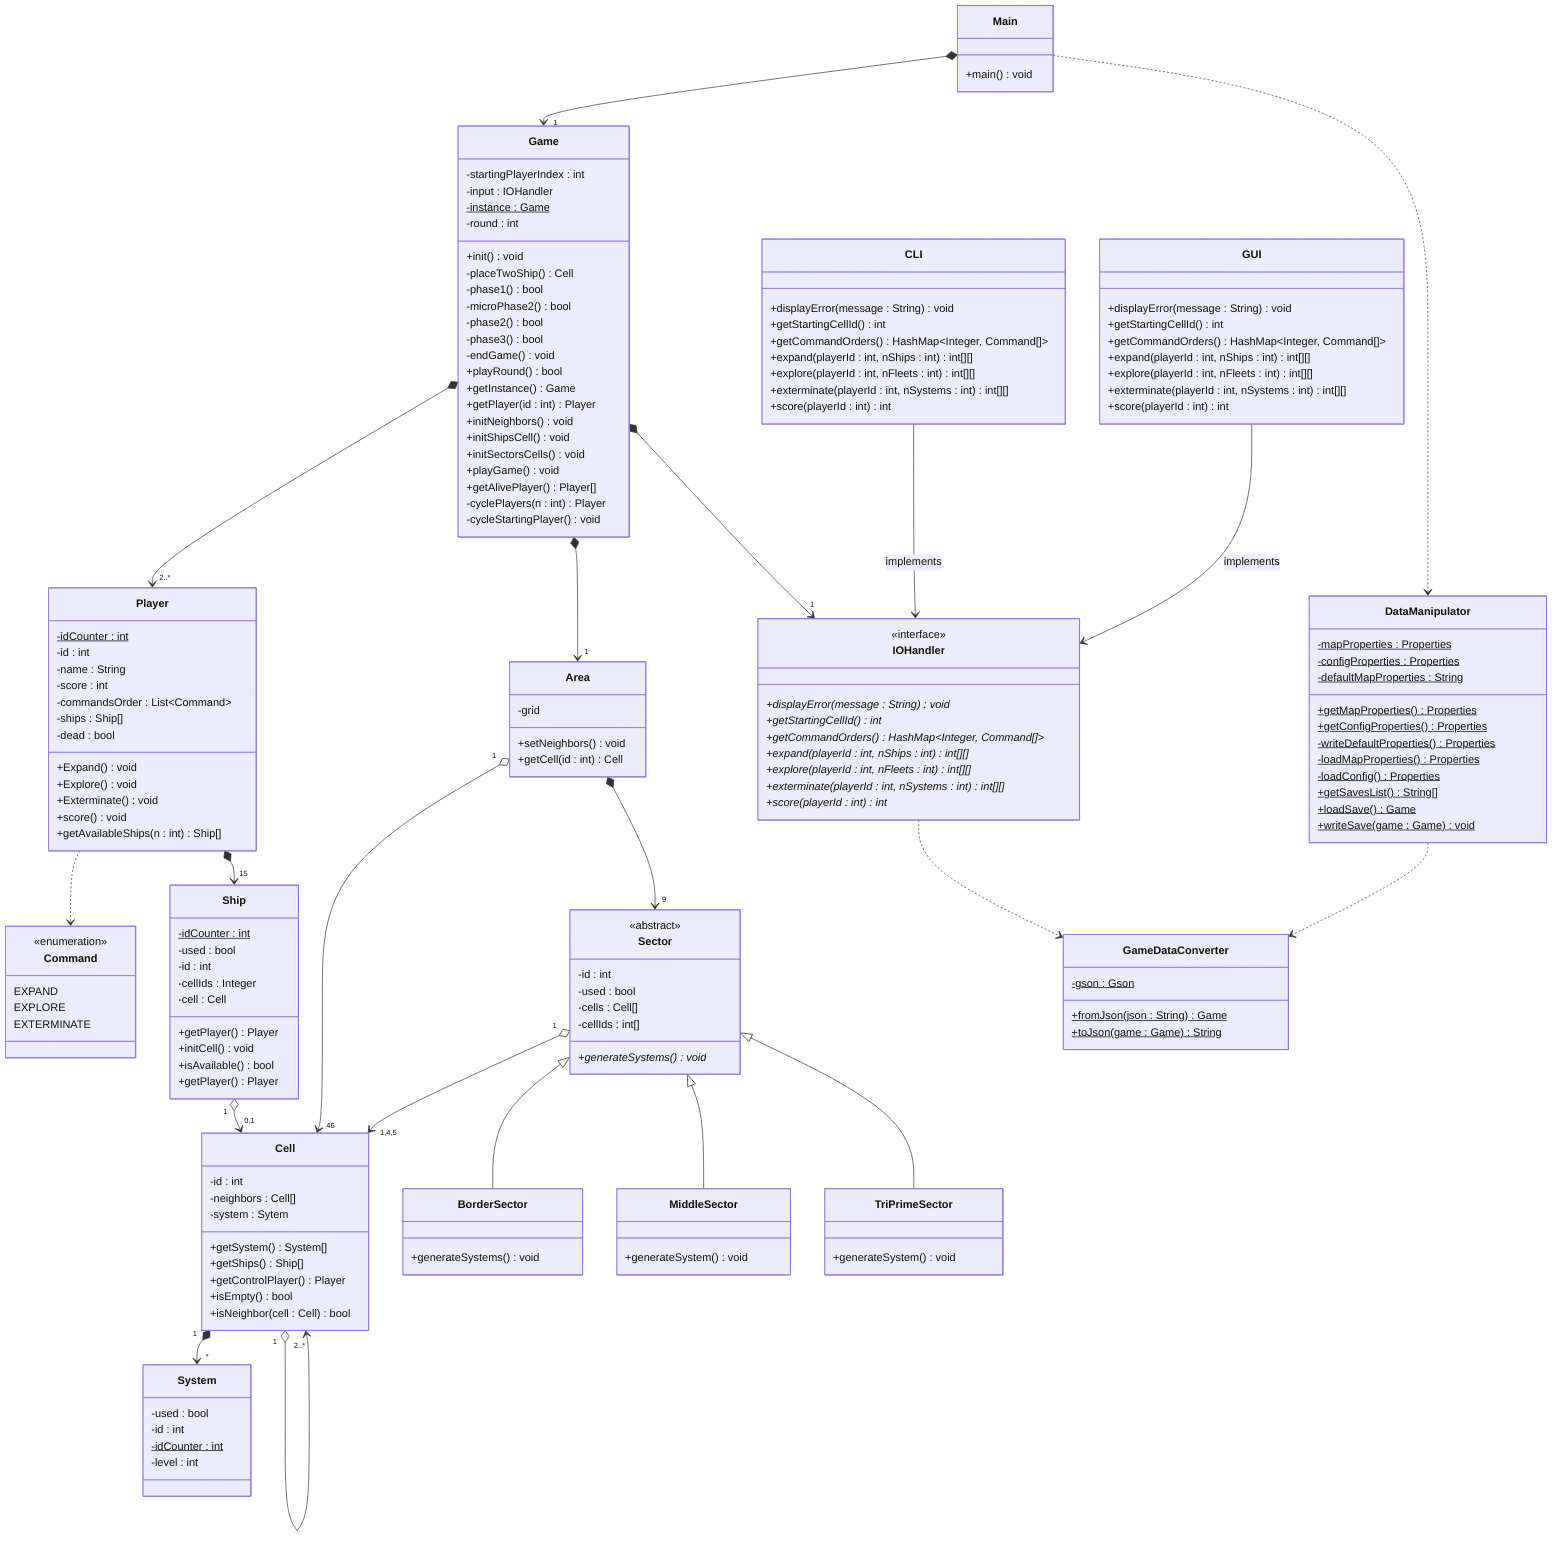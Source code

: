 classDiagram
    class Main {
        +main() void
    }

    class Game {
        -startingPlayerIndex : int
        -input : IOHandler
        -instance : Game$
        -round : int
        +init() void
        -placeTwoShip() Cell
        -phase1() bool
        -microPhase2() bool
        -phase2() bool
        -phase3() bool
        -endGame() void
        +playRound() bool
        +getInstance() Game
        +getPlayer(id : int) Player
        +initNeighbors() void
        +initShipsCell() void
        +initSectorsCells() void
        +playGame() void
        +getAlivePlayer() Player[]
        -cyclePlayers(n : int) Player
        -cycleStartingPlayer() void
    }
    class Player {
        -idCounter : int$
        -id : int
        -name : String
        -score : int
        -commandsOrder : List~Command~
        -ships : Ship[]
        -dead : bool
        +Expand() void
        +Explore() void
        +Exterminate() void
        +score() void
        +getAvailableShips(n : int) Ship[]
    }
    class Command{
        <<enumeration>>
        EXPAND
        EXPLORE
        EXTERMINATE
    }
    Player ..> Command
    class Area {
        -grid
        +setNeighbors() void
        +getCell(id : int) Cell
    }
    class Sector {
        <<abstract>>
        -id : int
        -used : bool
        -cells : Cell[]
        -cellIds : int[]
        +generateSystems() void*
    }
    class BorderSector {
        +generateSystems() void
    }
    class MiddleSector {
        +generateSystem() void
    }
    class TriPrimeSector {
        +generateSystem() void
    }
    class System {
        -used : bool
        -id : int
        -idCounter : int$
        -level : int
    }
    class Ship {
        -idCounter : int$
        -used : bool
        -id : int
        -cellIds : Integer
        -cell : Cell
        +getPlayer() Player
        +initCell() void
        +isAvailable() bool
        +getPlayer() Player
    }
    class Cell {
        -id : int
        -neighbors : Cell[]
        -system : Sytem
        +getSystem() System[]
        +getShips() Ship[]
        +getControlPlayer() Player
        +isEmpty() bool
        +isNeighbor(cell : Cell) bool
    }

    Game *--> "2..*" Player
    Game *--> "1" Area
    Main *--> "1" Game
    Area "1" o--> "46" Cell
    Sector "1" o--> "1,4,5" Cell
    Sector <|-- BorderSector
    Sector <|-- MiddleSector
    Sector <|-- TriPrimeSector
    Cell "1" *--> "*" System
    Player *--> "15" Ship
    Area *--> "9" Sector
    Ship "1" o--> "0,1" Cell
    Cell "1" o--> "2..*" Cell

    class IOHandler {
        <<interface>>
        +displayError(message : String) void*
        +getStartingCellId() int*
        +getCommandOrders() HashMap~Integer, Command[]~*
        +expand(playerId : int, nShips : int) int[][]*
        %% [[CellId, nShips], ...]
        +explore(playerId : int, nFleets : int) int[][]*
        %% [[CellId, ship1Id, ship2Id, ...], ...]
        +exterminate(playerId : int, nSystems : int) int[][]*
        %% [[SystemId, ship1Id, ship2Id, ...], ...]
        +score(playerId : int) int*
    }


    class GameDataConverter {
        +fromJson(json : String) Game$
        +toJson(game : Game) String$
        -gson : Gson$
    }
    class DataManipulator {
        -mapProperties : Properties$
        -configProperties : Properties$
        +getMapProperties() Properties$
        +getConfigProperties() Properties$
        -defaultMapProperties : String$
        -writeDefaultProperties() Properties$
        -loadMapProperties() Properties$
        -loadConfig() Properties$
        +getSavesList() String[]$
        +loadSave() Game$
        +writeSave(game : Game) void$
    }
    class CLI {
        +displayError(message : String) void
        +getStartingCellId() int
        +getCommandOrders() HashMap~Integer, Command[]~
        +expand(playerId : int, nShips : int) int[][]
        +explore(playerId : int, nFleets : int) int[][]
        +exterminate(playerId : int, nSystems : int) int[][]
        +score(playerId : int) int
    }
    class GUI {
        +displayError(message : String) void
        +getStartingCellId() int
        +getCommandOrders() HashMap~Integer, Command[]~
        +expand(playerId : int, nShips : int) int[][]
        +explore(playerId : int, nFleets : int) int[][]
        +exterminate(playerId : int, nSystems : int) int[][]
        +score(playerId : int) int
    }
    Game *--> "1" IOHandler
    Main ..> DataManipulator
    DataManipulator ..> GameDataConverter
    IOHandler ..> GameDataConverter
    CLI --> IOHandler : implements
    GUI --> IOHandler : implements